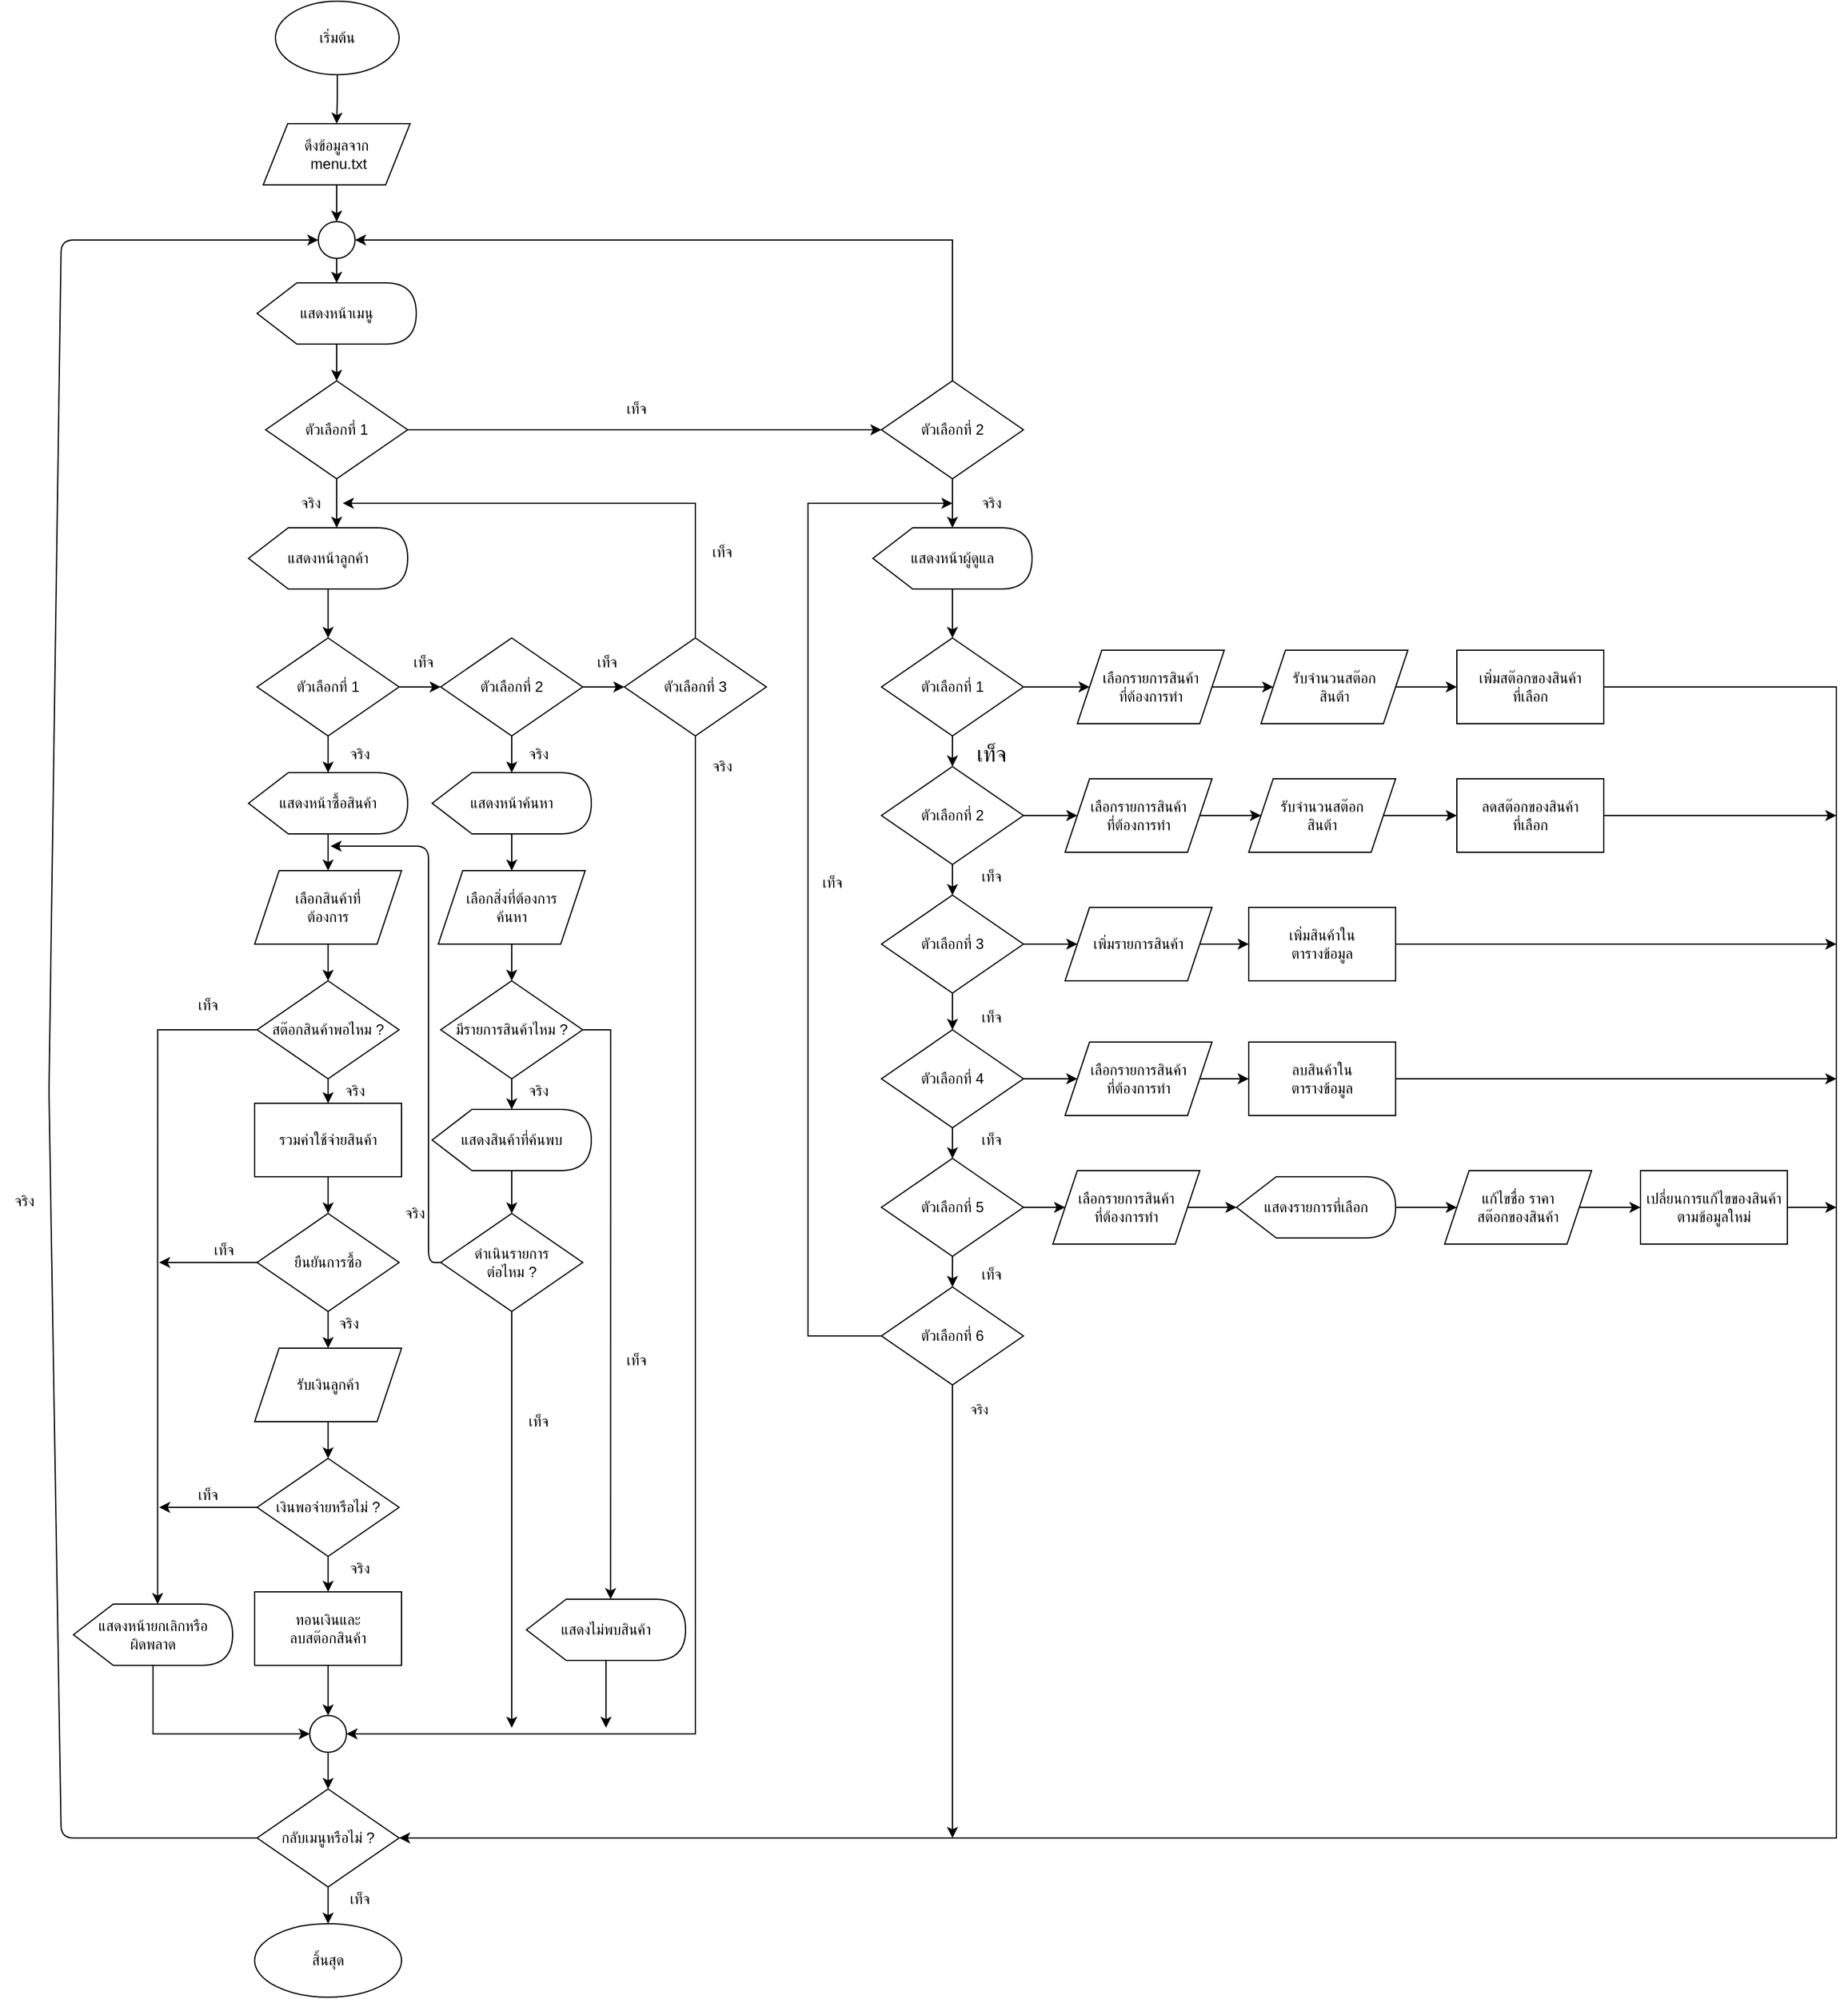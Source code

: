 <mxfile version="14.6.1" type="github">
  <diagram id="C5RBs43oDa-KdzZeNtuy" name="Page-1">
    <mxGraphModel dx="2216" dy="984" grid="1" gridSize="10" guides="1" tooltips="1" connect="1" arrows="1" fold="1" page="1" pageScale="1" pageWidth="827" pageHeight="1169" math="0" shadow="0">
      <root>
        <mxCell id="WIyWlLk6GJQsqaUBKTNV-0" />
        <mxCell id="WIyWlLk6GJQsqaUBKTNV-1" parent="WIyWlLk6GJQsqaUBKTNV-0" />
        <mxCell id="GcOuq34sdKVvr9Sgp2Xw-8" value="" style="edgeStyle=orthogonalEdgeStyle;rounded=0;orthogonalLoop=1;jettySize=auto;html=1;" parent="WIyWlLk6GJQsqaUBKTNV-1" target="GcOuq34sdKVvr9Sgp2Xw-6" edge="1">
          <mxGeometry relative="1" as="geometry">
            <mxPoint x="414" y="200" as="sourcePoint" />
          </mxGeometry>
        </mxCell>
        <mxCell id="K-fDJgdVosySvQt8P5He-178" style="edgeStyle=orthogonalEdgeStyle;rounded=0;orthogonalLoop=1;jettySize=auto;html=1;entryX=0.5;entryY=0;entryDx=0;entryDy=0;" edge="1" parent="WIyWlLk6GJQsqaUBKTNV-1" source="GcOuq34sdKVvr9Sgp2Xw-18" target="K-fDJgdVosySvQt8P5He-4">
          <mxGeometry relative="1" as="geometry" />
        </mxCell>
        <mxCell id="GcOuq34sdKVvr9Sgp2Xw-18" value="&lt;font style=&quot;font-size: 12px&quot;&gt;เริ่มต้น&lt;/font&gt;" style="ellipse;whiteSpace=wrap;html=1;" parent="WIyWlLk6GJQsqaUBKTNV-1" vertex="1">
          <mxGeometry x="275" y="100" width="101" height="60" as="geometry" />
        </mxCell>
        <mxCell id="K-fDJgdVosySvQt8P5He-7" value="" style="edgeStyle=orthogonalEdgeStyle;rounded=0;orthogonalLoop=1;jettySize=auto;html=1;startArrow=none;" edge="1" parent="WIyWlLk6GJQsqaUBKTNV-1" source="K-fDJgdVosySvQt8P5He-174" target="K-fDJgdVosySvQt8P5He-6">
          <mxGeometry relative="1" as="geometry">
            <Array as="points">
              <mxPoint x="325" y="310" />
              <mxPoint x="325" y="310" />
            </Array>
          </mxGeometry>
        </mxCell>
        <mxCell id="K-fDJgdVosySvQt8P5He-176" value="" style="edgeStyle=orthogonalEdgeStyle;rounded=0;orthogonalLoop=1;jettySize=auto;html=1;" edge="1" parent="WIyWlLk6GJQsqaUBKTNV-1" source="K-fDJgdVosySvQt8P5He-4" target="K-fDJgdVosySvQt8P5He-174">
          <mxGeometry relative="1" as="geometry" />
        </mxCell>
        <mxCell id="K-fDJgdVosySvQt8P5He-4" value="ดึงข้อมูลจาก&lt;br&gt;&amp;nbsp;menu.txt" style="shape=parallelogram;perimeter=parallelogramPerimeter;whiteSpace=wrap;html=1;fixedSize=1;" vertex="1" parent="WIyWlLk6GJQsqaUBKTNV-1">
          <mxGeometry x="265" y="200" width="120" height="50" as="geometry" />
        </mxCell>
        <mxCell id="K-fDJgdVosySvQt8P5He-9" value="" style="edgeStyle=orthogonalEdgeStyle;rounded=0;orthogonalLoop=1;jettySize=auto;html=1;" edge="1" parent="WIyWlLk6GJQsqaUBKTNV-1" source="K-fDJgdVosySvQt8P5He-6" target="K-fDJgdVosySvQt8P5He-8">
          <mxGeometry relative="1" as="geometry" />
        </mxCell>
        <mxCell id="K-fDJgdVosySvQt8P5He-6" value="แสดงหน้าเมนู" style="shape=display;whiteSpace=wrap;html=1;" vertex="1" parent="WIyWlLk6GJQsqaUBKTNV-1">
          <mxGeometry x="260" y="330" width="130" height="50" as="geometry" />
        </mxCell>
        <mxCell id="K-fDJgdVosySvQt8P5He-11" value="" style="edgeStyle=orthogonalEdgeStyle;rounded=0;orthogonalLoop=1;jettySize=auto;html=1;" edge="1" parent="WIyWlLk6GJQsqaUBKTNV-1" source="K-fDJgdVosySvQt8P5He-8">
          <mxGeometry relative="1" as="geometry">
            <mxPoint x="325" y="530" as="targetPoint" />
          </mxGeometry>
        </mxCell>
        <mxCell id="K-fDJgdVosySvQt8P5He-141" style="edgeStyle=orthogonalEdgeStyle;rounded=0;orthogonalLoop=1;jettySize=auto;html=1;entryX=0;entryY=0.5;entryDx=0;entryDy=0;" edge="1" parent="WIyWlLk6GJQsqaUBKTNV-1" source="K-fDJgdVosySvQt8P5He-8" target="K-fDJgdVosySvQt8P5He-131">
          <mxGeometry relative="1" as="geometry" />
        </mxCell>
        <mxCell id="K-fDJgdVosySvQt8P5He-8" value="ตัวเลือกที่ 1" style="rhombus;whiteSpace=wrap;html=1;" vertex="1" parent="WIyWlLk6GJQsqaUBKTNV-1">
          <mxGeometry x="267" y="410" width="116" height="80" as="geometry" />
        </mxCell>
        <mxCell id="K-fDJgdVosySvQt8P5He-14" value="" style="edgeStyle=orthogonalEdgeStyle;rounded=0;orthogonalLoop=1;jettySize=auto;html=1;" edge="1" parent="WIyWlLk6GJQsqaUBKTNV-1" source="K-fDJgdVosySvQt8P5He-12" target="K-fDJgdVosySvQt8P5He-13">
          <mxGeometry relative="1" as="geometry" />
        </mxCell>
        <mxCell id="K-fDJgdVosySvQt8P5He-12" value="แสดงหน้าลูกค้า" style="shape=display;whiteSpace=wrap;html=1;" vertex="1" parent="WIyWlLk6GJQsqaUBKTNV-1">
          <mxGeometry x="253" y="530" width="130" height="50" as="geometry" />
        </mxCell>
        <mxCell id="K-fDJgdVosySvQt8P5He-17" value="" style="edgeStyle=orthogonalEdgeStyle;rounded=0;orthogonalLoop=1;jettySize=auto;html=1;" edge="1" parent="WIyWlLk6GJQsqaUBKTNV-1" source="K-fDJgdVosySvQt8P5He-13" target="K-fDJgdVosySvQt8P5He-16">
          <mxGeometry relative="1" as="geometry" />
        </mxCell>
        <mxCell id="K-fDJgdVosySvQt8P5He-25" value="" style="edgeStyle=orthogonalEdgeStyle;rounded=0;orthogonalLoop=1;jettySize=auto;html=1;" edge="1" parent="WIyWlLk6GJQsqaUBKTNV-1" source="K-fDJgdVosySvQt8P5He-13" target="K-fDJgdVosySvQt8P5He-24">
          <mxGeometry relative="1" as="geometry" />
        </mxCell>
        <mxCell id="K-fDJgdVosySvQt8P5He-13" value="ตัวเลือกที่ 1" style="rhombus;whiteSpace=wrap;html=1;" vertex="1" parent="WIyWlLk6GJQsqaUBKTNV-1">
          <mxGeometry x="260" y="620" width="116" height="80" as="geometry" />
        </mxCell>
        <mxCell id="K-fDJgdVosySvQt8P5He-19" value="" style="edgeStyle=orthogonalEdgeStyle;rounded=0;orthogonalLoop=1;jettySize=auto;html=1;" edge="1" parent="WIyWlLk6GJQsqaUBKTNV-1" source="K-fDJgdVosySvQt8P5He-16" target="K-fDJgdVosySvQt8P5He-18">
          <mxGeometry relative="1" as="geometry" />
        </mxCell>
        <mxCell id="K-fDJgdVosySvQt8P5He-27" value="" style="edgeStyle=orthogonalEdgeStyle;rounded=0;orthogonalLoop=1;jettySize=auto;html=1;" edge="1" parent="WIyWlLk6GJQsqaUBKTNV-1" source="K-fDJgdVosySvQt8P5He-16" target="K-fDJgdVosySvQt8P5He-26">
          <mxGeometry relative="1" as="geometry" />
        </mxCell>
        <mxCell id="K-fDJgdVosySvQt8P5He-16" value="ตัวเลือกที่ 2" style="rhombus;whiteSpace=wrap;html=1;" vertex="1" parent="WIyWlLk6GJQsqaUBKTNV-1">
          <mxGeometry x="410" y="620" width="116" height="80" as="geometry" />
        </mxCell>
        <mxCell id="K-fDJgdVosySvQt8P5He-105" style="edgeStyle=orthogonalEdgeStyle;rounded=0;orthogonalLoop=1;jettySize=auto;html=1;exitX=0.5;exitY=1;exitDx=0;exitDy=0;entryX=1;entryY=0.5;entryDx=0;entryDy=0;" edge="1" parent="WIyWlLk6GJQsqaUBKTNV-1" source="K-fDJgdVosySvQt8P5He-18" target="K-fDJgdVosySvQt8P5He-88">
          <mxGeometry relative="1" as="geometry">
            <mxPoint x="560" y="1515" as="targetPoint" />
            <Array as="points">
              <mxPoint x="618" y="1515" />
            </Array>
          </mxGeometry>
        </mxCell>
        <mxCell id="K-fDJgdVosySvQt8P5He-132" style="edgeStyle=orthogonalEdgeStyle;rounded=0;orthogonalLoop=1;jettySize=auto;html=1;" edge="1" parent="WIyWlLk6GJQsqaUBKTNV-1" source="K-fDJgdVosySvQt8P5He-18">
          <mxGeometry relative="1" as="geometry">
            <mxPoint x="330" y="510" as="targetPoint" />
            <Array as="points">
              <mxPoint x="618" y="510" />
              <mxPoint x="330" y="510" />
            </Array>
          </mxGeometry>
        </mxCell>
        <mxCell id="K-fDJgdVosySvQt8P5He-18" value="ตัวเลือกที่ 3" style="rhombus;whiteSpace=wrap;html=1;" vertex="1" parent="WIyWlLk6GJQsqaUBKTNV-1">
          <mxGeometry x="560" y="620" width="116" height="80" as="geometry" />
        </mxCell>
        <mxCell id="K-fDJgdVosySvQt8P5He-20" value="&lt;font style=&quot;font-size: 12px&quot;&gt;จริง&lt;/font&gt;" style="text;html=1;strokeColor=none;fillColor=none;align=center;verticalAlign=middle;whiteSpace=wrap;rounded=0;" vertex="1" parent="WIyWlLk6GJQsqaUBKTNV-1">
          <mxGeometry x="284" y="500" width="40" height="20" as="geometry" />
        </mxCell>
        <mxCell id="K-fDJgdVosySvQt8P5He-21" value="&lt;font style=&quot;font-size: 12px&quot;&gt;จริง&lt;/font&gt;" style="text;html=1;strokeColor=none;fillColor=none;align=center;verticalAlign=middle;whiteSpace=wrap;rounded=0;" vertex="1" parent="WIyWlLk6GJQsqaUBKTNV-1">
          <mxGeometry x="324" y="705" width="40" height="20" as="geometry" />
        </mxCell>
        <mxCell id="K-fDJgdVosySvQt8P5He-22" value="&lt;font style=&quot;font-size: 12px&quot;&gt;เท็จ&lt;/font&gt;" style="text;html=1;strokeColor=none;fillColor=none;align=center;verticalAlign=middle;whiteSpace=wrap;rounded=0;" vertex="1" parent="WIyWlLk6GJQsqaUBKTNV-1">
          <mxGeometry x="376" y="630" width="40" height="20" as="geometry" />
        </mxCell>
        <mxCell id="K-fDJgdVosySvQt8P5He-23" value="&lt;font style=&quot;font-size: 12px&quot;&gt;เท็จ&lt;/font&gt;" style="text;html=1;strokeColor=none;fillColor=none;align=center;verticalAlign=middle;whiteSpace=wrap;rounded=0;" vertex="1" parent="WIyWlLk6GJQsqaUBKTNV-1">
          <mxGeometry x="526" y="630" width="40" height="20" as="geometry" />
        </mxCell>
        <mxCell id="K-fDJgdVosySvQt8P5He-33" value="" style="edgeStyle=orthogonalEdgeStyle;rounded=0;orthogonalLoop=1;jettySize=auto;html=1;" edge="1" parent="WIyWlLk6GJQsqaUBKTNV-1" source="K-fDJgdVosySvQt8P5He-24" target="K-fDJgdVosySvQt8P5He-32">
          <mxGeometry relative="1" as="geometry" />
        </mxCell>
        <mxCell id="K-fDJgdVosySvQt8P5He-24" value="แสดงหน้าซื้อสินค้า" style="shape=display;whiteSpace=wrap;html=1;" vertex="1" parent="WIyWlLk6GJQsqaUBKTNV-1">
          <mxGeometry x="253" y="730" width="130" height="50" as="geometry" />
        </mxCell>
        <mxCell id="K-fDJgdVosySvQt8P5He-74" value="" style="edgeStyle=orthogonalEdgeStyle;rounded=0;orthogonalLoop=1;jettySize=auto;html=1;" edge="1" parent="WIyWlLk6GJQsqaUBKTNV-1" source="K-fDJgdVosySvQt8P5He-26" target="K-fDJgdVosySvQt8P5He-73">
          <mxGeometry relative="1" as="geometry" />
        </mxCell>
        <mxCell id="K-fDJgdVosySvQt8P5He-26" value="แสดงหน้าค้นหา" style="shape=display;whiteSpace=wrap;html=1;" vertex="1" parent="WIyWlLk6GJQsqaUBKTNV-1">
          <mxGeometry x="403" y="730" width="130" height="50" as="geometry" />
        </mxCell>
        <mxCell id="K-fDJgdVosySvQt8P5He-30" value="&lt;font style=&quot;font-size: 12px&quot;&gt;จริง&lt;/font&gt;" style="text;html=1;strokeColor=none;fillColor=none;align=center;verticalAlign=middle;whiteSpace=wrap;rounded=0;" vertex="1" parent="WIyWlLk6GJQsqaUBKTNV-1">
          <mxGeometry x="470" y="705" width="40" height="20" as="geometry" />
        </mxCell>
        <mxCell id="K-fDJgdVosySvQt8P5He-31" value="&lt;font style=&quot;font-size: 12px&quot;&gt;จริง&lt;/font&gt;" style="text;html=1;strokeColor=none;fillColor=none;align=center;verticalAlign=middle;whiteSpace=wrap;rounded=0;" vertex="1" parent="WIyWlLk6GJQsqaUBKTNV-1">
          <mxGeometry x="620" y="715" width="40" height="20" as="geometry" />
        </mxCell>
        <mxCell id="K-fDJgdVosySvQt8P5He-62" value="" style="edgeStyle=orthogonalEdgeStyle;rounded=0;orthogonalLoop=1;jettySize=auto;html=1;" edge="1" parent="WIyWlLk6GJQsqaUBKTNV-1" source="K-fDJgdVosySvQt8P5He-32" target="K-fDJgdVosySvQt8P5He-59">
          <mxGeometry relative="1" as="geometry" />
        </mxCell>
        <mxCell id="K-fDJgdVosySvQt8P5He-32" value="เลือกสินค้าที่&lt;br&gt;ต้องการ" style="shape=parallelogram;perimeter=parallelogramPerimeter;whiteSpace=wrap;html=1;fixedSize=1;" vertex="1" parent="WIyWlLk6GJQsqaUBKTNV-1">
          <mxGeometry x="258" y="810" width="120" height="60" as="geometry" />
        </mxCell>
        <mxCell id="K-fDJgdVosySvQt8P5He-40" value="" style="edgeStyle=orthogonalEdgeStyle;rounded=0;orthogonalLoop=1;jettySize=auto;html=1;" edge="1" parent="WIyWlLk6GJQsqaUBKTNV-1" source="K-fDJgdVosySvQt8P5He-36" target="K-fDJgdVosySvQt8P5He-39">
          <mxGeometry relative="1" as="geometry" />
        </mxCell>
        <mxCell id="K-fDJgdVosySvQt8P5He-112" value="" style="edgeStyle=orthogonalEdgeStyle;rounded=0;orthogonalLoop=1;jettySize=auto;html=1;" edge="1" parent="WIyWlLk6GJQsqaUBKTNV-1" source="K-fDJgdVosySvQt8P5He-36">
          <mxGeometry relative="1" as="geometry">
            <mxPoint x="180" y="1130" as="targetPoint" />
          </mxGeometry>
        </mxCell>
        <mxCell id="K-fDJgdVosySvQt8P5He-36" value="ยืนยันการซื้อ" style="rhombus;whiteSpace=wrap;html=1;" vertex="1" parent="WIyWlLk6GJQsqaUBKTNV-1">
          <mxGeometry x="260" y="1090" width="116" height="80" as="geometry" />
        </mxCell>
        <mxCell id="K-fDJgdVosySvQt8P5He-48" value="" style="edgeStyle=orthogonalEdgeStyle;rounded=0;orthogonalLoop=1;jettySize=auto;html=1;" edge="1" parent="WIyWlLk6GJQsqaUBKTNV-1" source="K-fDJgdVosySvQt8P5He-39" target="K-fDJgdVosySvQt8P5He-47">
          <mxGeometry relative="1" as="geometry" />
        </mxCell>
        <mxCell id="K-fDJgdVosySvQt8P5He-39" value="รับเงินลูกค้า" style="shape=parallelogram;perimeter=parallelogramPerimeter;whiteSpace=wrap;html=1;fixedSize=1;" vertex="1" parent="WIyWlLk6GJQsqaUBKTNV-1">
          <mxGeometry x="258" y="1200" width="120" height="60" as="geometry" />
        </mxCell>
        <mxCell id="K-fDJgdVosySvQt8P5He-41" value="&lt;font style=&quot;font-size: 12px&quot;&gt;จริง&lt;/font&gt;" style="text;html=1;strokeColor=none;fillColor=none;align=center;verticalAlign=middle;whiteSpace=wrap;rounded=0;" vertex="1" parent="WIyWlLk6GJQsqaUBKTNV-1">
          <mxGeometry x="315" y="1170" width="40" height="20" as="geometry" />
        </mxCell>
        <mxCell id="K-fDJgdVosySvQt8P5He-60" value="" style="edgeStyle=orthogonalEdgeStyle;rounded=0;orthogonalLoop=1;jettySize=auto;html=1;" edge="1" parent="WIyWlLk6GJQsqaUBKTNV-1" source="K-fDJgdVosySvQt8P5He-42" target="K-fDJgdVosySvQt8P5He-36">
          <mxGeometry relative="1" as="geometry" />
        </mxCell>
        <mxCell id="K-fDJgdVosySvQt8P5He-42" value="รวมค่าใช้จ่ายสินค้า" style="whiteSpace=wrap;html=1;" vertex="1" parent="WIyWlLk6GJQsqaUBKTNV-1">
          <mxGeometry x="258" y="1000" width="120" height="60" as="geometry" />
        </mxCell>
        <mxCell id="K-fDJgdVosySvQt8P5He-50" value="" style="edgeStyle=orthogonalEdgeStyle;rounded=0;orthogonalLoop=1;jettySize=auto;html=1;" edge="1" parent="WIyWlLk6GJQsqaUBKTNV-1" source="K-fDJgdVosySvQt8P5He-47" target="K-fDJgdVosySvQt8P5He-49">
          <mxGeometry relative="1" as="geometry" />
        </mxCell>
        <mxCell id="K-fDJgdVosySvQt8P5He-116" style="edgeStyle=orthogonalEdgeStyle;rounded=0;orthogonalLoop=1;jettySize=auto;html=1;" edge="1" parent="WIyWlLk6GJQsqaUBKTNV-1" source="K-fDJgdVosySvQt8P5He-47">
          <mxGeometry relative="1" as="geometry">
            <mxPoint x="180" y="1330" as="targetPoint" />
          </mxGeometry>
        </mxCell>
        <mxCell id="K-fDJgdVosySvQt8P5He-47" value="เงินพอจ่ายหรือไม่ ?" style="rhombus;whiteSpace=wrap;html=1;" vertex="1" parent="WIyWlLk6GJQsqaUBKTNV-1">
          <mxGeometry x="260" y="1290" width="116" height="80" as="geometry" />
        </mxCell>
        <mxCell id="K-fDJgdVosySvQt8P5He-99" value="" style="edgeStyle=orthogonalEdgeStyle;rounded=0;orthogonalLoop=1;jettySize=auto;html=1;" edge="1" parent="WIyWlLk6GJQsqaUBKTNV-1" source="K-fDJgdVosySvQt8P5He-49" target="K-fDJgdVosySvQt8P5He-88">
          <mxGeometry relative="1" as="geometry" />
        </mxCell>
        <mxCell id="K-fDJgdVosySvQt8P5He-49" value="ทอนเงินและ&lt;br&gt;ลบสต๊อกสินค้า" style="whiteSpace=wrap;html=1;" vertex="1" parent="WIyWlLk6GJQsqaUBKTNV-1">
          <mxGeometry x="258" y="1399" width="120" height="60" as="geometry" />
        </mxCell>
        <mxCell id="K-fDJgdVosySvQt8P5He-61" value="" style="edgeStyle=orthogonalEdgeStyle;rounded=0;orthogonalLoop=1;jettySize=auto;html=1;" edge="1" parent="WIyWlLk6GJQsqaUBKTNV-1" source="K-fDJgdVosySvQt8P5He-59" target="K-fDJgdVosySvQt8P5He-42">
          <mxGeometry relative="1" as="geometry" />
        </mxCell>
        <mxCell id="K-fDJgdVosySvQt8P5He-139" style="edgeStyle=orthogonalEdgeStyle;rounded=0;orthogonalLoop=1;jettySize=auto;html=1;entryX=0;entryY=0;entryDx=68.75;entryDy=0;entryPerimeter=0;" edge="1" parent="WIyWlLk6GJQsqaUBKTNV-1" source="K-fDJgdVosySvQt8P5He-59" target="K-fDJgdVosySvQt8P5He-98">
          <mxGeometry relative="1" as="geometry" />
        </mxCell>
        <mxCell id="K-fDJgdVosySvQt8P5He-59" value="สต๊อกสินค้าพอไหม ?" style="rhombus;whiteSpace=wrap;html=1;" vertex="1" parent="WIyWlLk6GJQsqaUBKTNV-1">
          <mxGeometry x="260" y="900" width="116" height="80" as="geometry" />
        </mxCell>
        <mxCell id="K-fDJgdVosySvQt8P5He-63" value="&lt;font style=&quot;font-size: 12px&quot;&gt;จริง&lt;/font&gt;" style="text;html=1;strokeColor=none;fillColor=none;align=center;verticalAlign=middle;whiteSpace=wrap;rounded=0;" vertex="1" parent="WIyWlLk6GJQsqaUBKTNV-1">
          <mxGeometry x="320" y="980" width="40" height="20" as="geometry" />
        </mxCell>
        <mxCell id="K-fDJgdVosySvQt8P5He-129" value="" style="edgeStyle=orthogonalEdgeStyle;rounded=0;orthogonalLoop=1;jettySize=auto;html=1;" edge="1" parent="WIyWlLk6GJQsqaUBKTNV-1" source="K-fDJgdVosySvQt8P5He-65" target="K-fDJgdVosySvQt8P5He-128">
          <mxGeometry relative="1" as="geometry" />
        </mxCell>
        <mxCell id="K-fDJgdVosySvQt8P5He-65" value="กลับเมนูหรือไม่ ?" style="rhombus;whiteSpace=wrap;html=1;" vertex="1" parent="WIyWlLk6GJQsqaUBKTNV-1">
          <mxGeometry x="260" y="1560" width="116" height="80" as="geometry" />
        </mxCell>
        <mxCell id="K-fDJgdVosySvQt8P5He-71" value="" style="endArrow=classic;html=1;exitX=0;exitY=0.5;exitDx=0;exitDy=0;entryX=0;entryY=0.5;entryDx=0;entryDy=0;" edge="1" parent="WIyWlLk6GJQsqaUBKTNV-1" source="K-fDJgdVosySvQt8P5He-65" target="K-fDJgdVosySvQt8P5He-174">
          <mxGeometry width="50" height="50" relative="1" as="geometry">
            <mxPoint x="190" y="1530" as="sourcePoint" />
            <mxPoint x="320" y="310" as="targetPoint" />
            <Array as="points">
              <mxPoint x="100" y="1600" />
              <mxPoint x="90" y="990" />
              <mxPoint x="100" y="295" />
            </Array>
          </mxGeometry>
        </mxCell>
        <mxCell id="K-fDJgdVosySvQt8P5He-72" value="&lt;font style=&quot;font-size: 12px&quot;&gt;จริง&lt;/font&gt;" style="text;html=1;strokeColor=none;fillColor=none;align=center;verticalAlign=middle;whiteSpace=wrap;rounded=0;" vertex="1" parent="WIyWlLk6GJQsqaUBKTNV-1">
          <mxGeometry x="50" y="1070" width="40" height="20" as="geometry" />
        </mxCell>
        <mxCell id="K-fDJgdVosySvQt8P5He-76" value="" style="edgeStyle=orthogonalEdgeStyle;rounded=0;orthogonalLoop=1;jettySize=auto;html=1;" edge="1" parent="WIyWlLk6GJQsqaUBKTNV-1" source="K-fDJgdVosySvQt8P5He-73" target="K-fDJgdVosySvQt8P5He-75">
          <mxGeometry relative="1" as="geometry" />
        </mxCell>
        <mxCell id="K-fDJgdVosySvQt8P5He-73" value="เลือกสิ่งที่ต้องการ&lt;br&gt;ค้นหา" style="shape=parallelogram;perimeter=parallelogramPerimeter;whiteSpace=wrap;html=1;fixedSize=1;" vertex="1" parent="WIyWlLk6GJQsqaUBKTNV-1">
          <mxGeometry x="408" y="810" width="120" height="60" as="geometry" />
        </mxCell>
        <mxCell id="K-fDJgdVosySvQt8P5He-79" value="" style="edgeStyle=orthogonalEdgeStyle;rounded=0;orthogonalLoop=1;jettySize=auto;html=1;" edge="1" parent="WIyWlLk6GJQsqaUBKTNV-1" source="K-fDJgdVosySvQt8P5He-75" target="K-fDJgdVosySvQt8P5He-78">
          <mxGeometry relative="1" as="geometry" />
        </mxCell>
        <mxCell id="K-fDJgdVosySvQt8P5He-121" style="edgeStyle=orthogonalEdgeStyle;rounded=0;orthogonalLoop=1;jettySize=auto;html=1;entryX=0;entryY=0;entryDx=68.75;entryDy=0;entryPerimeter=0;" edge="1" parent="WIyWlLk6GJQsqaUBKTNV-1" source="K-fDJgdVosySvQt8P5He-75" target="K-fDJgdVosySvQt8P5He-122">
          <mxGeometry relative="1" as="geometry">
            <mxPoint x="550" y="1400" as="targetPoint" />
            <Array as="points">
              <mxPoint x="549" y="940" />
            </Array>
          </mxGeometry>
        </mxCell>
        <mxCell id="K-fDJgdVosySvQt8P5He-75" value="มีรายการสินค้าไหม ?" style="rhombus;whiteSpace=wrap;html=1;" vertex="1" parent="WIyWlLk6GJQsqaUBKTNV-1">
          <mxGeometry x="410" y="900" width="116" height="80" as="geometry" />
        </mxCell>
        <mxCell id="K-fDJgdVosySvQt8P5He-81" value="" style="edgeStyle=orthogonalEdgeStyle;rounded=0;orthogonalLoop=1;jettySize=auto;html=1;" edge="1" parent="WIyWlLk6GJQsqaUBKTNV-1" source="K-fDJgdVosySvQt8P5He-78" target="K-fDJgdVosySvQt8P5He-80">
          <mxGeometry relative="1" as="geometry" />
        </mxCell>
        <mxCell id="K-fDJgdVosySvQt8P5He-78" value="แสดงสินค้าที่ค้นพบ" style="shape=display;whiteSpace=wrap;html=1;" vertex="1" parent="WIyWlLk6GJQsqaUBKTNV-1">
          <mxGeometry x="403" y="1005" width="130" height="50" as="geometry" />
        </mxCell>
        <mxCell id="K-fDJgdVosySvQt8P5He-137" style="edgeStyle=orthogonalEdgeStyle;rounded=0;orthogonalLoop=1;jettySize=auto;html=1;" edge="1" parent="WIyWlLk6GJQsqaUBKTNV-1" source="K-fDJgdVosySvQt8P5He-80">
          <mxGeometry relative="1" as="geometry">
            <mxPoint x="468" y="1510" as="targetPoint" />
          </mxGeometry>
        </mxCell>
        <mxCell id="K-fDJgdVosySvQt8P5He-80" value="ดำเนินรายการ&lt;br&gt;ต่อไหม ?" style="rhombus;whiteSpace=wrap;html=1;" vertex="1" parent="WIyWlLk6GJQsqaUBKTNV-1">
          <mxGeometry x="410" y="1090" width="116" height="80" as="geometry" />
        </mxCell>
        <mxCell id="K-fDJgdVosySvQt8P5He-83" value="" style="endArrow=classic;html=1;exitX=0;exitY=0.5;exitDx=0;exitDy=0;" edge="1" parent="WIyWlLk6GJQsqaUBKTNV-1" source="K-fDJgdVosySvQt8P5He-80">
          <mxGeometry width="50" height="50" relative="1" as="geometry">
            <mxPoint x="530" y="1040" as="sourcePoint" />
            <mxPoint x="320" y="790" as="targetPoint" />
            <Array as="points">
              <mxPoint x="400" y="1130" />
              <mxPoint x="400" y="790" />
            </Array>
          </mxGeometry>
        </mxCell>
        <mxCell id="K-fDJgdVosySvQt8P5He-86" value="&lt;font style=&quot;font-size: 12px&quot;&gt;จริง&lt;/font&gt;" style="text;html=1;strokeColor=none;fillColor=none;align=center;verticalAlign=middle;whiteSpace=wrap;rounded=0;" vertex="1" parent="WIyWlLk6GJQsqaUBKTNV-1">
          <mxGeometry x="369" y="1080" width="40" height="20" as="geometry" />
        </mxCell>
        <mxCell id="K-fDJgdVosySvQt8P5He-107" value="" style="edgeStyle=orthogonalEdgeStyle;rounded=0;orthogonalLoop=1;jettySize=auto;html=1;" edge="1" parent="WIyWlLk6GJQsqaUBKTNV-1" source="K-fDJgdVosySvQt8P5He-88" target="K-fDJgdVosySvQt8P5He-65">
          <mxGeometry relative="1" as="geometry" />
        </mxCell>
        <mxCell id="K-fDJgdVosySvQt8P5He-88" value="" style="ellipse;whiteSpace=wrap;html=1;aspect=fixed;" vertex="1" parent="WIyWlLk6GJQsqaUBKTNV-1">
          <mxGeometry x="303" y="1500" width="30" height="30" as="geometry" />
        </mxCell>
        <mxCell id="K-fDJgdVosySvQt8P5He-93" value="&lt;font style=&quot;font-size: 12px&quot;&gt;เท็จ&lt;/font&gt;" style="text;html=1;strokeColor=none;fillColor=none;align=center;verticalAlign=middle;whiteSpace=wrap;rounded=0;" vertex="1" parent="WIyWlLk6GJQsqaUBKTNV-1">
          <mxGeometry x="470" y="1250" width="40" height="20" as="geometry" />
        </mxCell>
        <mxCell id="K-fDJgdVosySvQt8P5He-96" value="&lt;font style=&quot;font-size: 12px&quot;&gt;จริง&lt;/font&gt;" style="text;html=1;strokeColor=none;fillColor=none;align=center;verticalAlign=middle;whiteSpace=wrap;rounded=0;" vertex="1" parent="WIyWlLk6GJQsqaUBKTNV-1">
          <mxGeometry x="470" y="980" width="40" height="20" as="geometry" />
        </mxCell>
        <mxCell id="K-fDJgdVosySvQt8P5He-115" style="edgeStyle=orthogonalEdgeStyle;rounded=0;orthogonalLoop=1;jettySize=auto;html=1;entryX=0;entryY=0.5;entryDx=0;entryDy=0;" edge="1" parent="WIyWlLk6GJQsqaUBKTNV-1" source="K-fDJgdVosySvQt8P5He-98" target="K-fDJgdVosySvQt8P5He-88">
          <mxGeometry relative="1" as="geometry">
            <Array as="points">
              <mxPoint x="175" y="1515" />
            </Array>
          </mxGeometry>
        </mxCell>
        <mxCell id="K-fDJgdVosySvQt8P5He-98" value="แสดงหน้ายกเลิกหรือ&lt;br&gt;ผิดพลาด" style="shape=display;whiteSpace=wrap;html=1;" vertex="1" parent="WIyWlLk6GJQsqaUBKTNV-1">
          <mxGeometry x="110" y="1409" width="130" height="50" as="geometry" />
        </mxCell>
        <mxCell id="K-fDJgdVosySvQt8P5He-109" value="&lt;font style=&quot;font-size: 12px&quot;&gt;เท็จ&lt;/font&gt;" style="text;html=1;strokeColor=none;fillColor=none;align=center;verticalAlign=middle;whiteSpace=wrap;rounded=0;" vertex="1" parent="WIyWlLk6GJQsqaUBKTNV-1">
          <mxGeometry x="200" y="910" width="40" height="20" as="geometry" />
        </mxCell>
        <mxCell id="K-fDJgdVosySvQt8P5He-113" value="&lt;font style=&quot;font-size: 12px&quot;&gt;เท็จ&lt;/font&gt;" style="text;html=1;strokeColor=none;fillColor=none;align=center;verticalAlign=middle;whiteSpace=wrap;rounded=0;" vertex="1" parent="WIyWlLk6GJQsqaUBKTNV-1">
          <mxGeometry x="213" y="1110" width="40" height="20" as="geometry" />
        </mxCell>
        <mxCell id="K-fDJgdVosySvQt8P5He-117" value="&lt;font style=&quot;font-size: 12px&quot;&gt;เท็จ&lt;/font&gt;" style="text;html=1;strokeColor=none;fillColor=none;align=center;verticalAlign=middle;whiteSpace=wrap;rounded=0;" vertex="1" parent="WIyWlLk6GJQsqaUBKTNV-1">
          <mxGeometry x="200" y="1310" width="40" height="20" as="geometry" />
        </mxCell>
        <mxCell id="K-fDJgdVosySvQt8P5He-118" value="&lt;font style=&quot;font-size: 12px&quot;&gt;จริง&lt;/font&gt;" style="text;html=1;strokeColor=none;fillColor=none;align=center;verticalAlign=middle;whiteSpace=wrap;rounded=0;" vertex="1" parent="WIyWlLk6GJQsqaUBKTNV-1">
          <mxGeometry x="324" y="1370" width="40" height="20" as="geometry" />
        </mxCell>
        <mxCell id="K-fDJgdVosySvQt8P5He-125" value="" style="edgeStyle=orthogonalEdgeStyle;rounded=0;orthogonalLoop=1;jettySize=auto;html=1;" edge="1" parent="WIyWlLk6GJQsqaUBKTNV-1" source="K-fDJgdVosySvQt8P5He-122">
          <mxGeometry relative="1" as="geometry">
            <mxPoint x="545" y="1510" as="targetPoint" />
          </mxGeometry>
        </mxCell>
        <mxCell id="K-fDJgdVosySvQt8P5He-122" value="แสดงไม่พบสินค้า" style="shape=display;whiteSpace=wrap;html=1;" vertex="1" parent="WIyWlLk6GJQsqaUBKTNV-1">
          <mxGeometry x="480" y="1405" width="130" height="50" as="geometry" />
        </mxCell>
        <mxCell id="K-fDJgdVosySvQt8P5He-127" value="&lt;font style=&quot;font-size: 12px&quot;&gt;เท็จ&lt;/font&gt;" style="text;html=1;strokeColor=none;fillColor=none;align=center;verticalAlign=middle;whiteSpace=wrap;rounded=0;" vertex="1" parent="WIyWlLk6GJQsqaUBKTNV-1">
          <mxGeometry x="550" y="1200" width="40" height="20" as="geometry" />
        </mxCell>
        <mxCell id="K-fDJgdVosySvQt8P5He-128" value="สิ้นสุด" style="ellipse;whiteSpace=wrap;html=1;" vertex="1" parent="WIyWlLk6GJQsqaUBKTNV-1">
          <mxGeometry x="258" y="1670" width="120" height="60" as="geometry" />
        </mxCell>
        <mxCell id="K-fDJgdVosySvQt8P5He-130" value="&lt;font style=&quot;font-size: 12px&quot;&gt;เท็จ&lt;/font&gt;" style="text;html=1;strokeColor=none;fillColor=none;align=center;verticalAlign=middle;whiteSpace=wrap;rounded=0;" vertex="1" parent="WIyWlLk6GJQsqaUBKTNV-1">
          <mxGeometry x="324" y="1640" width="40" height="20" as="geometry" />
        </mxCell>
        <mxCell id="K-fDJgdVosySvQt8P5He-151" value="" style="edgeStyle=orthogonalEdgeStyle;rounded=0;orthogonalLoop=1;jettySize=auto;html=1;" edge="1" parent="WIyWlLk6GJQsqaUBKTNV-1" source="K-fDJgdVosySvQt8P5He-131" target="K-fDJgdVosySvQt8P5He-150">
          <mxGeometry relative="1" as="geometry" />
        </mxCell>
        <mxCell id="K-fDJgdVosySvQt8P5He-173" style="edgeStyle=orthogonalEdgeStyle;rounded=0;orthogonalLoop=1;jettySize=auto;html=1;entryX=1;entryY=0.5;entryDx=0;entryDy=0;" edge="1" parent="WIyWlLk6GJQsqaUBKTNV-1" source="K-fDJgdVosySvQt8P5He-131" target="K-fDJgdVosySvQt8P5He-174">
          <mxGeometry relative="1" as="geometry">
            <mxPoint x="330.0" y="310" as="targetPoint" />
            <Array as="points">
              <mxPoint x="828" y="295" />
            </Array>
          </mxGeometry>
        </mxCell>
        <mxCell id="K-fDJgdVosySvQt8P5He-131" value="ตัวเลือกที่ 2" style="rhombus;whiteSpace=wrap;html=1;" vertex="1" parent="WIyWlLk6GJQsqaUBKTNV-1">
          <mxGeometry x="770" y="410" width="116" height="80" as="geometry" />
        </mxCell>
        <mxCell id="K-fDJgdVosySvQt8P5He-133" value="&lt;font style=&quot;font-size: 12px&quot;&gt;เท็จ&lt;/font&gt;" style="text;html=1;strokeColor=none;fillColor=none;align=center;verticalAlign=middle;whiteSpace=wrap;rounded=0;" vertex="1" parent="WIyWlLk6GJQsqaUBKTNV-1">
          <mxGeometry x="620" y="540" width="40" height="20" as="geometry" />
        </mxCell>
        <mxCell id="K-fDJgdVosySvQt8P5He-142" value="&lt;font style=&quot;font-size: 12px&quot;&gt;เท็จ&lt;/font&gt;" style="text;html=1;strokeColor=none;fillColor=none;align=center;verticalAlign=middle;whiteSpace=wrap;rounded=0;" vertex="1" parent="WIyWlLk6GJQsqaUBKTNV-1">
          <mxGeometry x="550" y="423" width="40" height="20" as="geometry" />
        </mxCell>
        <mxCell id="K-fDJgdVosySvQt8P5He-149" value="&lt;font style=&quot;font-size: 12px&quot;&gt;จริง&lt;/font&gt;" style="text;html=1;strokeColor=none;fillColor=none;align=center;verticalAlign=middle;whiteSpace=wrap;rounded=0;" vertex="1" parent="WIyWlLk6GJQsqaUBKTNV-1">
          <mxGeometry x="840" y="500" width="40" height="20" as="geometry" />
        </mxCell>
        <mxCell id="K-fDJgdVosySvQt8P5He-153" value="" style="edgeStyle=orthogonalEdgeStyle;rounded=0;orthogonalLoop=1;jettySize=auto;html=1;" edge="1" parent="WIyWlLk6GJQsqaUBKTNV-1" source="K-fDJgdVosySvQt8P5He-150" target="K-fDJgdVosySvQt8P5He-152">
          <mxGeometry relative="1" as="geometry" />
        </mxCell>
        <mxCell id="K-fDJgdVosySvQt8P5He-150" value="แสดงหน้าผู้ดูแล" style="shape=display;whiteSpace=wrap;html=1;" vertex="1" parent="WIyWlLk6GJQsqaUBKTNV-1">
          <mxGeometry x="763" y="530" width="130" height="50" as="geometry" />
        </mxCell>
        <mxCell id="K-fDJgdVosySvQt8P5He-155" value="" style="edgeStyle=orthogonalEdgeStyle;rounded=0;orthogonalLoop=1;jettySize=auto;html=1;" edge="1" parent="WIyWlLk6GJQsqaUBKTNV-1" source="K-fDJgdVosySvQt8P5He-152" target="K-fDJgdVosySvQt8P5He-154">
          <mxGeometry relative="1" as="geometry" />
        </mxCell>
        <mxCell id="K-fDJgdVosySvQt8P5He-182" value="" style="edgeStyle=orthogonalEdgeStyle;rounded=0;orthogonalLoop=1;jettySize=auto;html=1;entryX=0;entryY=0.5;entryDx=0;entryDy=0;" edge="1" parent="WIyWlLk6GJQsqaUBKTNV-1" source="K-fDJgdVosySvQt8P5He-152" target="K-fDJgdVosySvQt8P5He-186">
          <mxGeometry relative="1" as="geometry">
            <mxPoint x="920" y="660" as="targetPoint" />
          </mxGeometry>
        </mxCell>
        <mxCell id="K-fDJgdVosySvQt8P5He-152" value="ตัวเลือกที่ 1" style="rhombus;whiteSpace=wrap;html=1;" vertex="1" parent="WIyWlLk6GJQsqaUBKTNV-1">
          <mxGeometry x="770" y="620" width="116" height="80" as="geometry" />
        </mxCell>
        <mxCell id="K-fDJgdVosySvQt8P5He-157" value="" style="edgeStyle=orthogonalEdgeStyle;rounded=0;orthogonalLoop=1;jettySize=auto;html=1;" edge="1" parent="WIyWlLk6GJQsqaUBKTNV-1" source="K-fDJgdVosySvQt8P5He-154" target="K-fDJgdVosySvQt8P5He-156">
          <mxGeometry relative="1" as="geometry" />
        </mxCell>
        <mxCell id="K-fDJgdVosySvQt8P5He-190" value="" style="edgeStyle=orthogonalEdgeStyle;rounded=0;orthogonalLoop=1;jettySize=auto;html=1;" edge="1" parent="WIyWlLk6GJQsqaUBKTNV-1" source="K-fDJgdVosySvQt8P5He-154" target="K-fDJgdVosySvQt8P5He-189">
          <mxGeometry relative="1" as="geometry" />
        </mxCell>
        <mxCell id="K-fDJgdVosySvQt8P5He-154" value="ตัวเลือกที่ 2" style="rhombus;whiteSpace=wrap;html=1;" vertex="1" parent="WIyWlLk6GJQsqaUBKTNV-1">
          <mxGeometry x="770" y="725" width="116" height="80" as="geometry" />
        </mxCell>
        <mxCell id="K-fDJgdVosySvQt8P5He-164" value="" style="edgeStyle=orthogonalEdgeStyle;rounded=0;orthogonalLoop=1;jettySize=auto;html=1;" edge="1" parent="WIyWlLk6GJQsqaUBKTNV-1" source="K-fDJgdVosySvQt8P5He-156" target="K-fDJgdVosySvQt8P5He-159">
          <mxGeometry relative="1" as="geometry" />
        </mxCell>
        <mxCell id="K-fDJgdVosySvQt8P5He-196" value="" style="edgeStyle=orthogonalEdgeStyle;rounded=0;orthogonalLoop=1;jettySize=auto;html=1;" edge="1" parent="WIyWlLk6GJQsqaUBKTNV-1" source="K-fDJgdVosySvQt8P5He-156" target="K-fDJgdVosySvQt8P5He-195">
          <mxGeometry relative="1" as="geometry" />
        </mxCell>
        <mxCell id="K-fDJgdVosySvQt8P5He-156" value="ตัวเลือกที่ 3" style="rhombus;whiteSpace=wrap;html=1;" vertex="1" parent="WIyWlLk6GJQsqaUBKTNV-1">
          <mxGeometry x="770" y="830" width="116" height="80" as="geometry" />
        </mxCell>
        <mxCell id="K-fDJgdVosySvQt8P5He-158" value="" style="edgeStyle=orthogonalEdgeStyle;rounded=0;orthogonalLoop=1;jettySize=auto;html=1;" edge="1" parent="WIyWlLk6GJQsqaUBKTNV-1" source="K-fDJgdVosySvQt8P5He-159" target="K-fDJgdVosySvQt8P5He-161">
          <mxGeometry relative="1" as="geometry" />
        </mxCell>
        <mxCell id="K-fDJgdVosySvQt8P5He-192" value="" style="edgeStyle=orthogonalEdgeStyle;rounded=0;orthogonalLoop=1;jettySize=auto;html=1;" edge="1" parent="WIyWlLk6GJQsqaUBKTNV-1" source="K-fDJgdVosySvQt8P5He-159" target="K-fDJgdVosySvQt8P5He-191">
          <mxGeometry relative="1" as="geometry" />
        </mxCell>
        <mxCell id="K-fDJgdVosySvQt8P5He-159" value="ตัวเลือกที่ 4" style="rhombus;whiteSpace=wrap;html=1;" vertex="1" parent="WIyWlLk6GJQsqaUBKTNV-1">
          <mxGeometry x="770" y="940" width="116" height="80" as="geometry" />
        </mxCell>
        <mxCell id="K-fDJgdVosySvQt8P5He-160" value="" style="edgeStyle=orthogonalEdgeStyle;rounded=0;orthogonalLoop=1;jettySize=auto;html=1;" edge="1" parent="WIyWlLk6GJQsqaUBKTNV-1" source="K-fDJgdVosySvQt8P5He-161" target="K-fDJgdVosySvQt8P5He-162">
          <mxGeometry relative="1" as="geometry" />
        </mxCell>
        <mxCell id="K-fDJgdVosySvQt8P5He-194" value="" style="edgeStyle=orthogonalEdgeStyle;rounded=0;orthogonalLoop=1;jettySize=auto;html=1;" edge="1" parent="WIyWlLk6GJQsqaUBKTNV-1" source="K-fDJgdVosySvQt8P5He-161" target="K-fDJgdVosySvQt8P5He-193">
          <mxGeometry relative="1" as="geometry" />
        </mxCell>
        <mxCell id="K-fDJgdVosySvQt8P5He-161" value="ตัวเลือกที่ 5" style="rhombus;whiteSpace=wrap;html=1;" vertex="1" parent="WIyWlLk6GJQsqaUBKTNV-1">
          <mxGeometry x="770" y="1045" width="116" height="80" as="geometry" />
        </mxCell>
        <mxCell id="K-fDJgdVosySvQt8P5He-179" style="edgeStyle=orthogonalEdgeStyle;rounded=0;orthogonalLoop=1;jettySize=auto;html=1;" edge="1" parent="WIyWlLk6GJQsqaUBKTNV-1" source="K-fDJgdVosySvQt8P5He-162">
          <mxGeometry relative="1" as="geometry">
            <mxPoint x="828" y="510" as="targetPoint" />
            <Array as="points">
              <mxPoint x="710" y="1190" />
              <mxPoint x="710" y="510" />
            </Array>
          </mxGeometry>
        </mxCell>
        <mxCell id="K-fDJgdVosySvQt8P5He-219" value="" style="edgeStyle=orthogonalEdgeStyle;rounded=0;orthogonalLoop=1;jettySize=auto;html=1;" edge="1" parent="WIyWlLk6GJQsqaUBKTNV-1" source="K-fDJgdVosySvQt8P5He-162">
          <mxGeometry relative="1" as="geometry">
            <mxPoint x="828" y="1600" as="targetPoint" />
          </mxGeometry>
        </mxCell>
        <mxCell id="K-fDJgdVosySvQt8P5He-162" value="ตัวเลือกที่ 6" style="rhombus;whiteSpace=wrap;html=1;" vertex="1" parent="WIyWlLk6GJQsqaUBKTNV-1">
          <mxGeometry x="770" y="1150" width="116" height="80" as="geometry" />
        </mxCell>
        <mxCell id="K-fDJgdVosySvQt8P5He-165" value="&lt;font style=&quot;font-size: 18px&quot;&gt;เท็จ&lt;/font&gt;" style="text;html=1;strokeColor=none;fillColor=none;align=center;verticalAlign=middle;whiteSpace=wrap;rounded=0;" vertex="1" parent="WIyWlLk6GJQsqaUBKTNV-1">
          <mxGeometry x="840" y="705" width="40" height="20" as="geometry" />
        </mxCell>
        <mxCell id="K-fDJgdVosySvQt8P5He-166" value="&lt;font style=&quot;font-size: 12px&quot;&gt;เท็จ&lt;/font&gt;" style="text;html=1;strokeColor=none;fillColor=none;align=center;verticalAlign=middle;whiteSpace=wrap;rounded=0;" vertex="1" parent="WIyWlLk6GJQsqaUBKTNV-1">
          <mxGeometry x="840" y="805" width="40" height="20" as="geometry" />
        </mxCell>
        <mxCell id="K-fDJgdVosySvQt8P5He-167" value="&lt;font style=&quot;font-size: 12px&quot;&gt;เท็จ&lt;/font&gt;" style="text;html=1;strokeColor=none;fillColor=none;align=center;verticalAlign=middle;whiteSpace=wrap;rounded=0;" vertex="1" parent="WIyWlLk6GJQsqaUBKTNV-1">
          <mxGeometry x="840" y="920" width="40" height="20" as="geometry" />
        </mxCell>
        <mxCell id="K-fDJgdVosySvQt8P5He-168" value="&lt;font style=&quot;font-size: 12px&quot;&gt;เท็จ&lt;/font&gt;" style="text;html=1;strokeColor=none;fillColor=none;align=center;verticalAlign=middle;whiteSpace=wrap;rounded=0;" vertex="1" parent="WIyWlLk6GJQsqaUBKTNV-1">
          <mxGeometry x="840" y="1020" width="40" height="20" as="geometry" />
        </mxCell>
        <mxCell id="K-fDJgdVosySvQt8P5He-169" value="&lt;font style=&quot;font-size: 12px&quot;&gt;เท็จ&lt;/font&gt;" style="text;html=1;strokeColor=none;fillColor=none;align=center;verticalAlign=middle;whiteSpace=wrap;rounded=0;" vertex="1" parent="WIyWlLk6GJQsqaUBKTNV-1">
          <mxGeometry x="840" y="1130" width="40" height="20" as="geometry" />
        </mxCell>
        <mxCell id="K-fDJgdVosySvQt8P5He-172" value="&lt;font style=&quot;font-size: 11px&quot;&gt;จริง&lt;/font&gt;" style="text;html=1;strokeColor=none;fillColor=none;align=center;verticalAlign=middle;whiteSpace=wrap;rounded=0;" vertex="1" parent="WIyWlLk6GJQsqaUBKTNV-1">
          <mxGeometry x="830" y="1240" width="40" height="20" as="geometry" />
        </mxCell>
        <mxCell id="K-fDJgdVosySvQt8P5He-174" value="" style="ellipse;whiteSpace=wrap;html=1;aspect=fixed;" vertex="1" parent="WIyWlLk6GJQsqaUBKTNV-1">
          <mxGeometry x="310" y="280" width="30" height="30" as="geometry" />
        </mxCell>
        <mxCell id="K-fDJgdVosySvQt8P5He-180" value="&lt;font style=&quot;font-size: 12px&quot;&gt;เท็จ&lt;/font&gt;" style="text;html=1;strokeColor=none;fillColor=none;align=center;verticalAlign=middle;whiteSpace=wrap;rounded=0;" vertex="1" parent="WIyWlLk6GJQsqaUBKTNV-1">
          <mxGeometry x="710" y="810" width="40" height="20" as="geometry" />
        </mxCell>
        <mxCell id="K-fDJgdVosySvQt8P5He-200" value="" style="edgeStyle=orthogonalEdgeStyle;rounded=0;orthogonalLoop=1;jettySize=auto;html=1;entryX=0;entryY=0.5;entryDx=0;entryDy=0;" edge="1" parent="WIyWlLk6GJQsqaUBKTNV-1" source="K-fDJgdVosySvQt8P5He-186" target="K-fDJgdVosySvQt8P5He-201">
          <mxGeometry relative="1" as="geometry">
            <mxPoint x="1080" y="660" as="targetPoint" />
          </mxGeometry>
        </mxCell>
        <mxCell id="K-fDJgdVosySvQt8P5He-186" value="เลือกรายการสินค้า&lt;br&gt;ที่ต้องการทำ" style="shape=parallelogram;perimeter=parallelogramPerimeter;whiteSpace=wrap;html=1;fixedSize=1;" vertex="1" parent="WIyWlLk6GJQsqaUBKTNV-1">
          <mxGeometry x="930" y="630" width="120" height="60" as="geometry" />
        </mxCell>
        <mxCell id="K-fDJgdVosySvQt8P5He-207" value="" style="edgeStyle=orthogonalEdgeStyle;rounded=0;orthogonalLoop=1;jettySize=auto;html=1;" edge="1" parent="WIyWlLk6GJQsqaUBKTNV-1" source="K-fDJgdVosySvQt8P5He-189" target="K-fDJgdVosySvQt8P5He-205">
          <mxGeometry relative="1" as="geometry" />
        </mxCell>
        <mxCell id="K-fDJgdVosySvQt8P5He-189" value="เลือกรายการสินค้า&lt;br&gt;ที่ต้องการทำ" style="shape=parallelogram;perimeter=parallelogramPerimeter;whiteSpace=wrap;html=1;fixedSize=1;" vertex="1" parent="WIyWlLk6GJQsqaUBKTNV-1">
          <mxGeometry x="920" y="735" width="120" height="60" as="geometry" />
        </mxCell>
        <mxCell id="K-fDJgdVosySvQt8P5He-209" value="" style="edgeStyle=orthogonalEdgeStyle;rounded=0;orthogonalLoop=1;jettySize=auto;html=1;" edge="1" parent="WIyWlLk6GJQsqaUBKTNV-1" source="K-fDJgdVosySvQt8P5He-191" target="K-fDJgdVosySvQt8P5He-208">
          <mxGeometry relative="1" as="geometry" />
        </mxCell>
        <mxCell id="K-fDJgdVosySvQt8P5He-191" value="เลือกรายการสินค้า&lt;br&gt;ที่ต้องการทำ" style="shape=parallelogram;perimeter=parallelogramPerimeter;whiteSpace=wrap;html=1;fixedSize=1;" vertex="1" parent="WIyWlLk6GJQsqaUBKTNV-1">
          <mxGeometry x="920" y="950" width="120" height="60" as="geometry" />
        </mxCell>
        <mxCell id="K-fDJgdVosySvQt8P5He-211" value="" style="edgeStyle=orthogonalEdgeStyle;rounded=0;orthogonalLoop=1;jettySize=auto;html=1;entryX=0;entryY=0.5;entryDx=0;entryDy=0;entryPerimeter=0;" edge="1" parent="WIyWlLk6GJQsqaUBKTNV-1" source="K-fDJgdVosySvQt8P5He-193" target="K-fDJgdVosySvQt8P5He-212">
          <mxGeometry relative="1" as="geometry">
            <mxPoint x="1060.52" y="1084.941" as="targetPoint" />
          </mxGeometry>
        </mxCell>
        <mxCell id="K-fDJgdVosySvQt8P5He-193" value="เลือกรายการสินค้า&lt;br&gt;ที่ต้องการทำ" style="shape=parallelogram;perimeter=parallelogramPerimeter;whiteSpace=wrap;html=1;fixedSize=1;" vertex="1" parent="WIyWlLk6GJQsqaUBKTNV-1">
          <mxGeometry x="910" y="1055" width="120" height="60" as="geometry" />
        </mxCell>
        <mxCell id="K-fDJgdVosySvQt8P5He-198" value="" style="edgeStyle=orthogonalEdgeStyle;rounded=0;orthogonalLoop=1;jettySize=auto;html=1;" edge="1" parent="WIyWlLk6GJQsqaUBKTNV-1" source="K-fDJgdVosySvQt8P5He-195" target="K-fDJgdVosySvQt8P5He-197">
          <mxGeometry relative="1" as="geometry" />
        </mxCell>
        <mxCell id="K-fDJgdVosySvQt8P5He-195" value="เพิ่มรายการสินค้า" style="shape=parallelogram;perimeter=parallelogramPerimeter;whiteSpace=wrap;html=1;fixedSize=1;" vertex="1" parent="WIyWlLk6GJQsqaUBKTNV-1">
          <mxGeometry x="920" y="840" width="120" height="60" as="geometry" />
        </mxCell>
        <mxCell id="K-fDJgdVosySvQt8P5He-221" style="edgeStyle=orthogonalEdgeStyle;rounded=0;orthogonalLoop=1;jettySize=auto;html=1;" edge="1" parent="WIyWlLk6GJQsqaUBKTNV-1" source="K-fDJgdVosySvQt8P5He-197">
          <mxGeometry relative="1" as="geometry">
            <mxPoint x="1550" y="870" as="targetPoint" />
          </mxGeometry>
        </mxCell>
        <mxCell id="K-fDJgdVosySvQt8P5He-197" value="เพิ่มสินค้าใน&lt;br&gt;ตารางข้อมูล" style="whiteSpace=wrap;html=1;" vertex="1" parent="WIyWlLk6GJQsqaUBKTNV-1">
          <mxGeometry x="1070" y="840" width="120" height="60" as="geometry" />
        </mxCell>
        <mxCell id="K-fDJgdVosySvQt8P5He-203" value="" style="edgeStyle=orthogonalEdgeStyle;rounded=0;orthogonalLoop=1;jettySize=auto;html=1;" edge="1" parent="WIyWlLk6GJQsqaUBKTNV-1" source="K-fDJgdVosySvQt8P5He-201" target="K-fDJgdVosySvQt8P5He-202">
          <mxGeometry relative="1" as="geometry" />
        </mxCell>
        <mxCell id="K-fDJgdVosySvQt8P5He-201" value="รับจำนวนสต๊อก&lt;br&gt;สินต้า" style="shape=parallelogram;perimeter=parallelogramPerimeter;whiteSpace=wrap;html=1;fixedSize=1;" vertex="1" parent="WIyWlLk6GJQsqaUBKTNV-1">
          <mxGeometry x="1080" y="630" width="120" height="60" as="geometry" />
        </mxCell>
        <mxCell id="K-fDJgdVosySvQt8P5He-218" style="edgeStyle=orthogonalEdgeStyle;rounded=0;orthogonalLoop=1;jettySize=auto;html=1;entryX=1;entryY=0.5;entryDx=0;entryDy=0;" edge="1" parent="WIyWlLk6GJQsqaUBKTNV-1" source="K-fDJgdVosySvQt8P5He-202" target="K-fDJgdVosySvQt8P5He-65">
          <mxGeometry relative="1" as="geometry">
            <mxPoint x="1550" y="1610.0" as="targetPoint" />
            <Array as="points">
              <mxPoint x="1550" y="660" />
              <mxPoint x="1550" y="1600" />
            </Array>
          </mxGeometry>
        </mxCell>
        <mxCell id="K-fDJgdVosySvQt8P5He-202" value="เพิ่มสต๊อกของสินค้า&lt;br&gt;ที่เลือก" style="whiteSpace=wrap;html=1;" vertex="1" parent="WIyWlLk6GJQsqaUBKTNV-1">
          <mxGeometry x="1240" y="630" width="120" height="60" as="geometry" />
        </mxCell>
        <mxCell id="K-fDJgdVosySvQt8P5He-204" value="" style="edgeStyle=orthogonalEdgeStyle;rounded=0;orthogonalLoop=1;jettySize=auto;html=1;" edge="1" parent="WIyWlLk6GJQsqaUBKTNV-1" source="K-fDJgdVosySvQt8P5He-205" target="K-fDJgdVosySvQt8P5He-206">
          <mxGeometry relative="1" as="geometry" />
        </mxCell>
        <mxCell id="K-fDJgdVosySvQt8P5He-205" value="รับจำนวนสต๊อก&lt;br&gt;สินต้า" style="shape=parallelogram;perimeter=parallelogramPerimeter;whiteSpace=wrap;html=1;fixedSize=1;" vertex="1" parent="WIyWlLk6GJQsqaUBKTNV-1">
          <mxGeometry x="1070" y="735" width="120" height="60" as="geometry" />
        </mxCell>
        <mxCell id="K-fDJgdVosySvQt8P5He-220" style="edgeStyle=orthogonalEdgeStyle;rounded=0;orthogonalLoop=1;jettySize=auto;html=1;" edge="1" parent="WIyWlLk6GJQsqaUBKTNV-1" source="K-fDJgdVosySvQt8P5He-206">
          <mxGeometry relative="1" as="geometry">
            <mxPoint x="1550" y="765" as="targetPoint" />
          </mxGeometry>
        </mxCell>
        <mxCell id="K-fDJgdVosySvQt8P5He-206" value="ลดสต๊อกของสินค้า&lt;br&gt;ที่เลือก" style="whiteSpace=wrap;html=1;" vertex="1" parent="WIyWlLk6GJQsqaUBKTNV-1">
          <mxGeometry x="1240" y="735" width="120" height="60" as="geometry" />
        </mxCell>
        <mxCell id="K-fDJgdVosySvQt8P5He-222" style="edgeStyle=orthogonalEdgeStyle;rounded=0;orthogonalLoop=1;jettySize=auto;html=1;" edge="1" parent="WIyWlLk6GJQsqaUBKTNV-1" source="K-fDJgdVosySvQt8P5He-208">
          <mxGeometry relative="1" as="geometry">
            <mxPoint x="1550" y="980" as="targetPoint" />
          </mxGeometry>
        </mxCell>
        <mxCell id="K-fDJgdVosySvQt8P5He-208" value="ลบสินค้าใน&lt;br&gt;ตารางข้อมูล" style="whiteSpace=wrap;html=1;" vertex="1" parent="WIyWlLk6GJQsqaUBKTNV-1">
          <mxGeometry x="1070" y="950" width="120" height="60" as="geometry" />
        </mxCell>
        <mxCell id="K-fDJgdVosySvQt8P5He-215" value="" style="edgeStyle=orthogonalEdgeStyle;rounded=0;orthogonalLoop=1;jettySize=auto;html=1;" edge="1" parent="WIyWlLk6GJQsqaUBKTNV-1" source="K-fDJgdVosySvQt8P5He-212" target="K-fDJgdVosySvQt8P5He-214">
          <mxGeometry relative="1" as="geometry" />
        </mxCell>
        <mxCell id="K-fDJgdVosySvQt8P5He-212" value="แสดงรายการที่เลือก" style="shape=display;whiteSpace=wrap;html=1;" vertex="1" parent="WIyWlLk6GJQsqaUBKTNV-1">
          <mxGeometry x="1060" y="1060" width="130" height="50" as="geometry" />
        </mxCell>
        <mxCell id="K-fDJgdVosySvQt8P5He-217" value="" style="edgeStyle=orthogonalEdgeStyle;rounded=0;orthogonalLoop=1;jettySize=auto;html=1;" edge="1" parent="WIyWlLk6GJQsqaUBKTNV-1" source="K-fDJgdVosySvQt8P5He-214" target="K-fDJgdVosySvQt8P5He-216">
          <mxGeometry relative="1" as="geometry" />
        </mxCell>
        <mxCell id="K-fDJgdVosySvQt8P5He-214" value="แก้ไขชื่อ ราคา &lt;br&gt;สต๊อกของสินค้า" style="shape=parallelogram;perimeter=parallelogramPerimeter;whiteSpace=wrap;html=1;fixedSize=1;" vertex="1" parent="WIyWlLk6GJQsqaUBKTNV-1">
          <mxGeometry x="1230" y="1055" width="120" height="60" as="geometry" />
        </mxCell>
        <mxCell id="K-fDJgdVosySvQt8P5He-224" style="edgeStyle=orthogonalEdgeStyle;rounded=0;orthogonalLoop=1;jettySize=auto;html=1;" edge="1" parent="WIyWlLk6GJQsqaUBKTNV-1" source="K-fDJgdVosySvQt8P5He-216">
          <mxGeometry relative="1" as="geometry">
            <mxPoint x="1550" y="1085" as="targetPoint" />
          </mxGeometry>
        </mxCell>
        <mxCell id="K-fDJgdVosySvQt8P5He-216" value="เปลี่ยนการแก้ไขของสินค้าตามข้อมูลใหม่" style="whiteSpace=wrap;html=1;" vertex="1" parent="WIyWlLk6GJQsqaUBKTNV-1">
          <mxGeometry x="1390" y="1055" width="120" height="60" as="geometry" />
        </mxCell>
      </root>
    </mxGraphModel>
  </diagram>
</mxfile>
